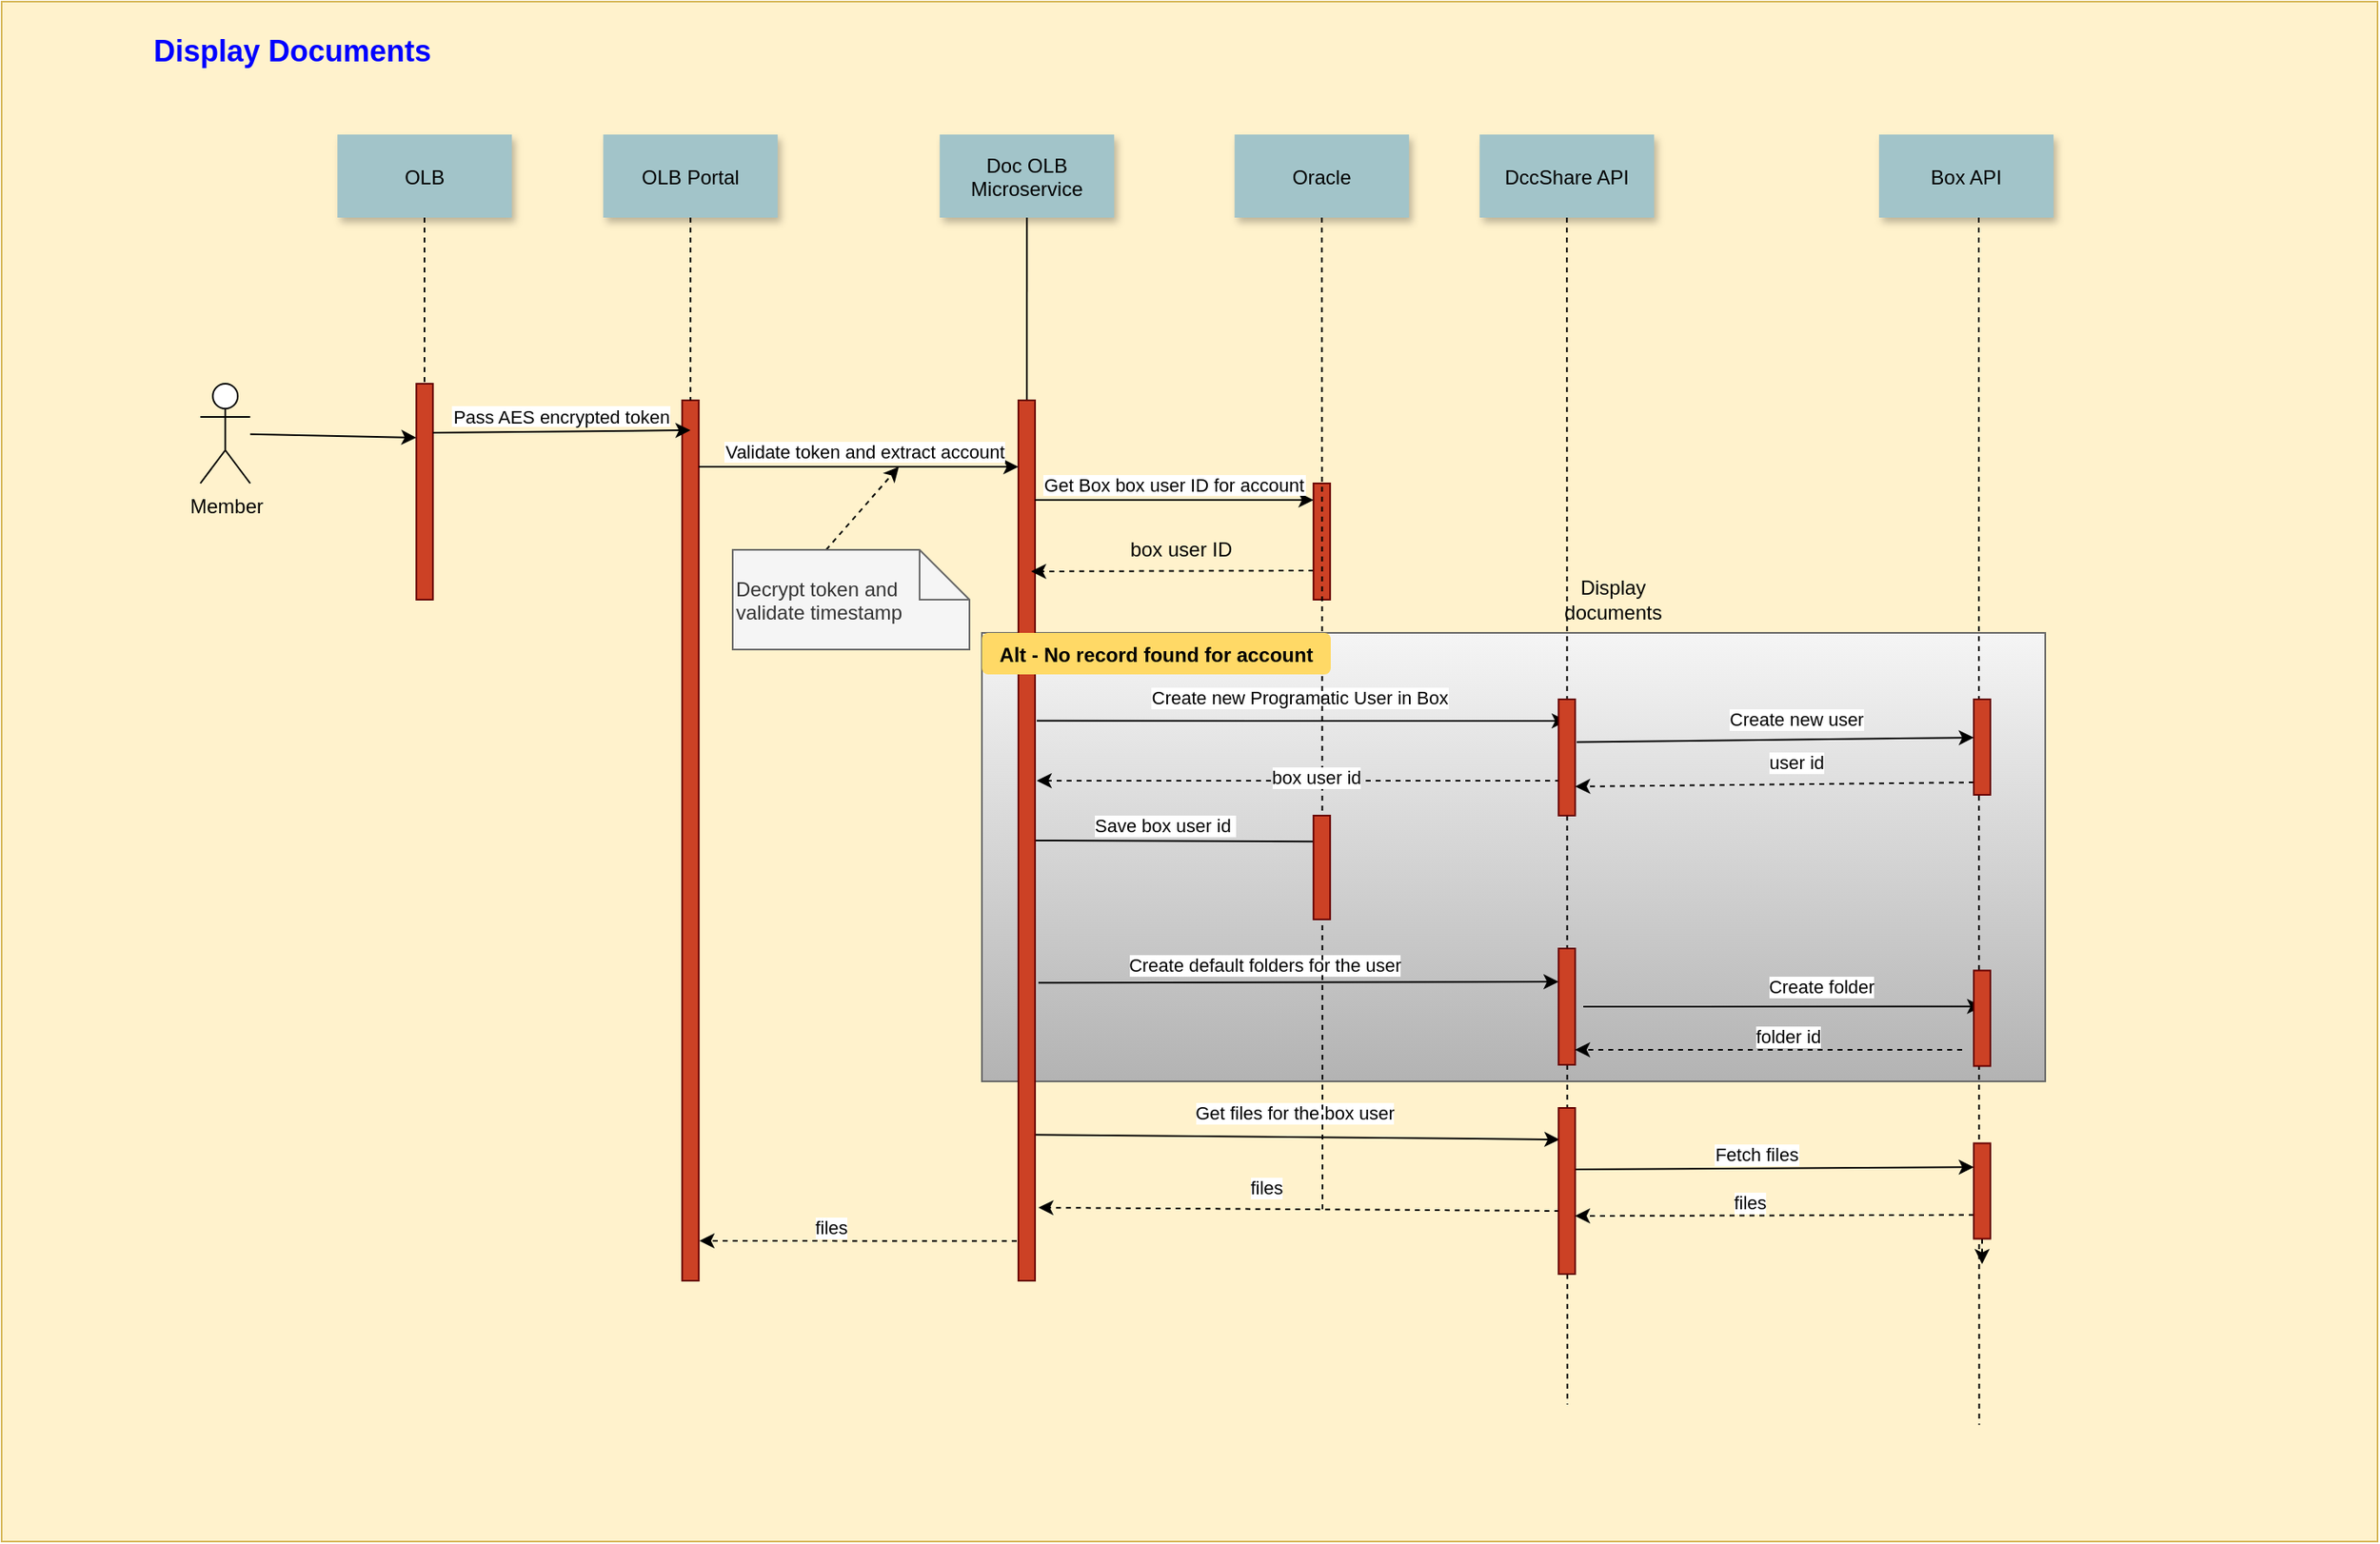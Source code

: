 <mxfile version="14.8.6" type="github">
  <diagram name="Page-1" id="9361dd3d-8414-5efd-6122-117bd74ce7a7">
    <mxGraphModel dx="2302" dy="1451" grid="1" gridSize="10" guides="1" tooltips="1" connect="1" arrows="1" fold="1" page="0" pageScale="1.5" pageWidth="826" pageHeight="1169" background="none" math="0" shadow="0">
      <root>
        <mxCell id="0" />
        <mxCell id="1" parent="0" />
        <mxCell id="ZlclU6Kbj0dhRMgfB4OW-142" value="" style="rounded=0;whiteSpace=wrap;html=1;glass=0;sketch=0;strokeColor=#d6b656;fillColor=#fff2cc;" vertex="1" parent="1">
          <mxGeometry x="-70" y="-270" width="1430" height="927" as="geometry" />
        </mxCell>
        <mxCell id="ZlclU6Kbj0dhRMgfB4OW-124" value="" style="rounded=0;whiteSpace=wrap;html=1;glass=0;sketch=0;fillColor=#f5f5f5;strokeColor=#666666;gradientColor=#b3b3b3;" vertex="1" parent="1">
          <mxGeometry x="520" y="110" width="640" height="270" as="geometry" />
        </mxCell>
        <mxCell id="2" value="" style="fillColor=#CC4125;strokeColor=#660000" parent="1" vertex="1">
          <mxGeometry x="179.6" y="-40" width="10" height="130" as="geometry" />
        </mxCell>
        <mxCell id="4" value="OLB" style="shadow=1;fillColor=#A2C4C9;strokeColor=none" parent="1" vertex="1">
          <mxGeometry x="132.1" y="-190" width="105" height="50" as="geometry" />
        </mxCell>
        <mxCell id="6" value="" style="fillColor=#CC4125;strokeColor=#660000" parent="1" vertex="1">
          <mxGeometry x="339.6" y="-30" width="10" height="530" as="geometry" />
        </mxCell>
        <mxCell id="7" value="OLB Portal" style="shadow=1;fillColor=#A2C4C9;strokeColor=none" parent="1" vertex="1">
          <mxGeometry x="292.1" y="-190" width="105" height="50" as="geometry" />
        </mxCell>
        <mxCell id="8" value="" style="edgeStyle=none;endArrow=none;dashed=1" parent="1" source="7" target="6" edge="1">
          <mxGeometry x="251.935" y="-25" width="100" height="100" as="geometry">
            <mxPoint x="326.859" y="-80" as="sourcePoint" />
            <mxPoint x="327.176" y="-25" as="targetPoint" />
          </mxGeometry>
        </mxCell>
        <mxCell id="9" value="Pass AES encrypted token" style="edgeStyle=none;verticalLabelPosition=top;verticalAlign=bottom;" parent="1" edge="1">
          <mxGeometry x="199.6" y="-98" width="100" height="100" as="geometry">
            <mxPoint x="189.6" y="-10.5" as="sourcePoint" />
            <mxPoint x="344.6" y="-12" as="targetPoint" />
          </mxGeometry>
        </mxCell>
        <mxCell id="15" value="Doc OLB &#xa;Microservice" style="shadow=1;fillColor=#A2C4C9;strokeColor=none" parent="1" vertex="1">
          <mxGeometry x="494.604" y="-190.0" width="105" height="50" as="geometry" />
        </mxCell>
        <mxCell id="16" value="" style="edgeStyle=none;endArrow=none" parent="1" source="15" target="17" edge="1">
          <mxGeometry x="416.643" y="80" width="100" height="100" as="geometry">
            <mxPoint x="494.143" y="30.0" as="sourcePoint" />
            <mxPoint x="494.143" y="50.0" as="targetPoint" />
          </mxGeometry>
        </mxCell>
        <mxCell id="ZlclU6Kbj0dhRMgfB4OW-116" style="edgeStyle=none;rounded=0;orthogonalLoop=1;jettySize=auto;html=1;entryX=0.05;entryY=0.19;entryDx=0;entryDy=0;entryPerimeter=0;exitX=0.904;exitY=0.788;exitDx=0;exitDy=0;exitPerimeter=0;" edge="1" parent="1" target="26">
          <mxGeometry relative="1" as="geometry">
            <mxPoint x="551" y="412.12" as="sourcePoint" />
          </mxGeometry>
        </mxCell>
        <mxCell id="ZlclU6Kbj0dhRMgfB4OW-117" value="Get files for the box user" style="edgeLabel;html=1;align=center;verticalAlign=middle;resizable=0;points=[];" vertex="1" connectable="0" parent="ZlclU6Kbj0dhRMgfB4OW-116">
          <mxGeometry x="-0.354" y="4" relative="1" as="geometry">
            <mxPoint x="54" y="-10" as="offset" />
          </mxGeometry>
        </mxCell>
        <mxCell id="ZlclU6Kbj0dhRMgfB4OW-120" style="edgeStyle=none;rounded=0;orthogonalLoop=1;jettySize=auto;html=1;dashed=1;exitX=0.5;exitY=0.955;exitDx=0;exitDy=0;exitPerimeter=0;" edge="1" parent="1" source="17">
          <mxGeometry relative="1" as="geometry">
            <mxPoint x="350" y="476" as="targetPoint" />
          </mxGeometry>
        </mxCell>
        <mxCell id="ZlclU6Kbj0dhRMgfB4OW-141" value="files" style="edgeLabel;html=1;align=center;verticalAlign=middle;resizable=0;points=[];" vertex="1" connectable="0" parent="ZlclU6Kbj0dhRMgfB4OW-120">
          <mxGeometry x="0.313" y="-1" relative="1" as="geometry">
            <mxPoint x="11" y="-7" as="offset" />
          </mxGeometry>
        </mxCell>
        <mxCell id="ZlclU6Kbj0dhRMgfB4OW-132" style="rounded=0;orthogonalLoop=1;jettySize=auto;html=1;exitX=1.104;exitY=0.364;exitDx=0;exitDy=0;exitPerimeter=0;" edge="1" parent="1" source="17">
          <mxGeometry relative="1" as="geometry">
            <mxPoint x="872" y="163" as="targetPoint" />
          </mxGeometry>
        </mxCell>
        <mxCell id="ZlclU6Kbj0dhRMgfB4OW-133" value="Create new Programatic User in Box" style="edgeLabel;html=1;align=center;verticalAlign=middle;resizable=0;points=[];" vertex="1" connectable="0" parent="ZlclU6Kbj0dhRMgfB4OW-132">
          <mxGeometry x="-0.283" relative="1" as="geometry">
            <mxPoint x="43" y="-14" as="offset" />
          </mxGeometry>
        </mxCell>
        <mxCell id="ZlclU6Kbj0dhRMgfB4OW-139" style="edgeStyle=none;rounded=0;orthogonalLoop=1;jettySize=auto;html=1;entryX=0;entryY=0.5;entryDx=0;entryDy=0;exitX=1.204;exitY=0.553;exitDx=0;exitDy=0;exitPerimeter=0;" edge="1" parent="1">
          <mxGeometry relative="1" as="geometry">
            <mxPoint x="554" y="320.59" as="sourcePoint" />
            <mxPoint x="867.1" y="320" as="targetPoint" />
          </mxGeometry>
        </mxCell>
        <mxCell id="ZlclU6Kbj0dhRMgfB4OW-140" value="Create default folders for the user" style="edgeLabel;html=1;align=center;verticalAlign=middle;resizable=0;points=[];" vertex="1" connectable="0" parent="ZlclU6Kbj0dhRMgfB4OW-139">
          <mxGeometry x="-0.253" y="1" relative="1" as="geometry">
            <mxPoint x="19" y="-10" as="offset" />
          </mxGeometry>
        </mxCell>
        <mxCell id="ZlclU6Kbj0dhRMgfB4OW-155" style="edgeStyle=none;rounded=0;orthogonalLoop=1;jettySize=auto;html=1;entryX=1;entryY=0.25;entryDx=0;entryDy=0;" edge="1" parent="1" source="17" target="ZlclU6Kbj0dhRMgfB4OW-154">
          <mxGeometry relative="1" as="geometry" />
        </mxCell>
        <mxCell id="ZlclU6Kbj0dhRMgfB4OW-156" value="Save box user id&amp;nbsp;" style="edgeLabel;html=1;align=center;verticalAlign=middle;resizable=0;points=[];" vertex="1" connectable="0" parent="ZlclU6Kbj0dhRMgfB4OW-155">
          <mxGeometry x="0.374" relative="1" as="geometry">
            <mxPoint x="-44" y="-10" as="offset" />
          </mxGeometry>
        </mxCell>
        <mxCell id="17" value="" style="fillColor=#CC4125;strokeColor=#660000" parent="1" vertex="1">
          <mxGeometry x="541.96" y="-30" width="10" height="530" as="geometry" />
        </mxCell>
        <mxCell id="19" value="Validate token and extract account" style="edgeStyle=elbowEdgeStyle;elbow=vertical;verticalLabelPosition=top;verticalAlign=bottom" parent="1" source="6" target="17" edge="1">
          <mxGeometry x="-20.4" y="-190" width="100" height="100" as="geometry">
            <mxPoint x="329.6" y="200" as="sourcePoint" />
            <mxPoint x="429.6" y="100" as="targetPoint" />
            <Array as="points">
              <mxPoint x="410.6" y="10" />
            </Array>
            <mxPoint x="4" as="offset" />
          </mxGeometry>
        </mxCell>
        <mxCell id="ZlclU6Kbj0dhRMgfB4OW-113" style="edgeStyle=none;rounded=0;orthogonalLoop=1;jettySize=auto;html=1;dashed=1;exitX=0;exitY=0.75;exitDx=0;exitDy=0;" edge="1" parent="1" source="21">
          <mxGeometry relative="1" as="geometry">
            <mxPoint x="549.6" y="73" as="targetPoint" />
          </mxGeometry>
        </mxCell>
        <mxCell id="21" value="" style="fillColor=#CC4125;strokeColor=#660000" parent="1" vertex="1">
          <mxGeometry x="719.6" y="20" width="10" height="70" as="geometry" />
        </mxCell>
        <mxCell id="22" value="Oracle" style="shadow=1;fillColor=#A2C4C9;strokeColor=none" parent="1" vertex="1">
          <mxGeometry x="672.1" y="-190" width="105" height="50" as="geometry" />
        </mxCell>
        <mxCell id="23" value="" style="edgeStyle=none;endArrow=none;dashed=1" parent="1" source="22" edge="1">
          <mxGeometry x="594.088" y="-15.0" width="100" height="100" as="geometry">
            <mxPoint x="654.253" y="-80" as="sourcePoint" />
            <mxPoint x="725" y="460" as="targetPoint" />
          </mxGeometry>
        </mxCell>
        <mxCell id="24" value="DccShare API" style="shadow=1;fillColor=#A2C4C9;strokeColor=none" parent="1" vertex="1">
          <mxGeometry x="819.6" y="-190" width="105" height="50" as="geometry" />
        </mxCell>
        <mxCell id="25" value="" style="edgeStyle=none;endArrow=none;dashed=1;entryX=0.659;entryY=0.911;entryDx=0;entryDy=0;entryPerimeter=0;" parent="1" source="24" target="ZlclU6Kbj0dhRMgfB4OW-142" edge="1">
          <mxGeometry x="706.935" y="-25" width="100" height="100" as="geometry">
            <mxPoint x="781.859" y="-80" as="sourcePoint" />
            <mxPoint x="782.176" y="-25" as="targetPoint" />
          </mxGeometry>
        </mxCell>
        <mxCell id="ZlclU6Kbj0dhRMgfB4OW-118" style="edgeStyle=none;rounded=0;orthogonalLoop=1;jettySize=auto;html=1;exitX=0.05;exitY=0.62;exitDx=0;exitDy=0;exitPerimeter=0;dashed=1;" edge="1" parent="1" source="26">
          <mxGeometry relative="1" as="geometry">
            <mxPoint x="554" y="456" as="targetPoint" />
          </mxGeometry>
        </mxCell>
        <mxCell id="ZlclU6Kbj0dhRMgfB4OW-119" value="files" style="edgeLabel;html=1;align=center;verticalAlign=middle;resizable=0;points=[];" vertex="1" connectable="0" parent="ZlclU6Kbj0dhRMgfB4OW-118">
          <mxGeometry x="0.266" y="2" relative="1" as="geometry">
            <mxPoint x="22" y="-15" as="offset" />
          </mxGeometry>
        </mxCell>
        <mxCell id="ZlclU6Kbj0dhRMgfB4OW-171" style="edgeStyle=none;rounded=0;orthogonalLoop=1;jettySize=auto;html=1;entryX=0;entryY=0.25;entryDx=0;entryDy=0;exitX=0.89;exitY=0.37;exitDx=0;exitDy=0;exitPerimeter=0;" edge="1" parent="1" source="26" target="ZlclU6Kbj0dhRMgfB4OW-164">
          <mxGeometry relative="1" as="geometry">
            <Array as="points" />
          </mxGeometry>
        </mxCell>
        <mxCell id="ZlclU6Kbj0dhRMgfB4OW-174" value="Fetch files" style="edgeLabel;html=1;align=center;verticalAlign=middle;resizable=0;points=[];" vertex="1" connectable="0" parent="ZlclU6Kbj0dhRMgfB4OW-171">
          <mxGeometry x="-0.087" y="1" relative="1" as="geometry">
            <mxPoint y="-8" as="offset" />
          </mxGeometry>
        </mxCell>
        <mxCell id="26" value="" style="fillColor=#CC4125;strokeColor=#660000" parent="1" vertex="1">
          <mxGeometry x="867.1" y="396" width="10" height="100" as="geometry" />
        </mxCell>
        <mxCell id="27" value="Get Box box user ID for account" style="edgeStyle=elbowEdgeStyle;elbow=vertical;verticalLabelPosition=top;verticalAlign=bottom" parent="1" source="17" target="21" edge="1">
          <mxGeometry x="519.6" y="80" width="100" height="100" as="geometry">
            <mxPoint x="519.6" y="180" as="sourcePoint" />
            <mxPoint x="619.6" y="80" as="targetPoint" />
            <Array as="points">
              <mxPoint x="639.6" y="30" />
            </Array>
          </mxGeometry>
        </mxCell>
        <mxCell id="33" value="" style="edgeStyle=elbowEdgeStyle;elbow=horizontal;endArrow=none;dashed=1" parent="1" source="4" target="2" edge="1">
          <mxGeometry x="209.6" y="120" width="100" height="100" as="geometry">
            <mxPoint x="209.6" y="220" as="sourcePoint" />
            <mxPoint x="309.6" y="120" as="targetPoint" />
          </mxGeometry>
        </mxCell>
        <mxCell id="ZlclU6Kbj0dhRMgfB4OW-101" style="rounded=0;orthogonalLoop=1;jettySize=auto;html=1;exitX=0;exitY=0;exitDx=56.25;exitDy=0;exitPerimeter=0;dashed=1;" edge="1" parent="1" source="40">
          <mxGeometry relative="1" as="geometry">
            <mxPoint x="470" y="10" as="targetPoint" />
          </mxGeometry>
        </mxCell>
        <mxCell id="40" value="Decrypt token and &#xa;validate timestamp" style="shape=note;align=left;strokeColor=#666666;fillColor=#f5f5f5;fontColor=#333333;" parent="1" vertex="1">
          <mxGeometry x="370" y="60" width="142.5" height="60" as="geometry" />
        </mxCell>
        <mxCell id="75" value="Alt - No record found for account" style="rounded=1;fontStyle=1;fillColor=#FFD966;strokeColor=none" parent="1" vertex="1">
          <mxGeometry x="520" y="110" width="210" height="25" as="geometry" />
        </mxCell>
        <mxCell id="ZlclU6Kbj0dhRMgfB4OW-145" style="edgeStyle=none;rounded=0;orthogonalLoop=1;jettySize=auto;html=1;entryX=0;entryY=0.25;entryDx=0;entryDy=0;" edge="1" parent="1" source="ZlclU6Kbj0dhRMgfB4OW-89" target="2">
          <mxGeometry relative="1" as="geometry" />
        </mxCell>
        <mxCell id="ZlclU6Kbj0dhRMgfB4OW-89" value="Member" style="shape=umlActor;verticalLabelPosition=bottom;verticalAlign=top;html=1;outlineConnect=0;" vertex="1" parent="1">
          <mxGeometry x="49.6" y="-40" width="30" height="60" as="geometry" />
        </mxCell>
        <mxCell id="ZlclU6Kbj0dhRMgfB4OW-115" value="box user ID" style="text;html=1;strokeColor=none;fillColor=none;align=center;verticalAlign=middle;whiteSpace=wrap;rounded=0;" vertex="1" parent="1">
          <mxGeometry x="599.6" y="50" width="80.4" height="20" as="geometry" />
        </mxCell>
        <mxCell id="ZlclU6Kbj0dhRMgfB4OW-135" style="edgeStyle=none;rounded=0;orthogonalLoop=1;jettySize=auto;html=1;dashed=1;" edge="1" parent="1">
          <mxGeometry relative="1" as="geometry">
            <mxPoint x="868" y="199" as="sourcePoint" />
            <mxPoint x="553" y="199" as="targetPoint" />
          </mxGeometry>
        </mxCell>
        <mxCell id="ZlclU6Kbj0dhRMgfB4OW-136" value="box user id" style="edgeLabel;html=1;align=center;verticalAlign=middle;resizable=0;points=[];" vertex="1" connectable="0" parent="ZlclU6Kbj0dhRMgfB4OW-135">
          <mxGeometry x="-0.064" y="-2" relative="1" as="geometry">
            <mxPoint as="offset" />
          </mxGeometry>
        </mxCell>
        <mxCell id="ZlclU6Kbj0dhRMgfB4OW-159" style="edgeStyle=none;rounded=0;orthogonalLoop=1;jettySize=auto;html=1;entryX=0;entryY=0.4;entryDx=0;entryDy=0;exitX=1.09;exitY=0.368;exitDx=0;exitDy=0;exitPerimeter=0;entryPerimeter=0;" edge="1" parent="1" source="ZlclU6Kbj0dhRMgfB4OW-127" target="ZlclU6Kbj0dhRMgfB4OW-158">
          <mxGeometry relative="1" as="geometry" />
        </mxCell>
        <mxCell id="ZlclU6Kbj0dhRMgfB4OW-161" value="Create new user" style="edgeLabel;html=1;align=center;verticalAlign=middle;resizable=0;points=[];" vertex="1" connectable="0" parent="ZlclU6Kbj0dhRMgfB4OW-159">
          <mxGeometry x="-0.163" y="-1" relative="1" as="geometry">
            <mxPoint x="32" y="-14" as="offset" />
          </mxGeometry>
        </mxCell>
        <mxCell id="ZlclU6Kbj0dhRMgfB4OW-127" value="" style="fillColor=#CC4125;strokeColor=#660000" vertex="1" parent="1">
          <mxGeometry x="867.1" y="150" width="10" height="70" as="geometry" />
        </mxCell>
        <mxCell id="ZlclU6Kbj0dhRMgfB4OW-165" style="edgeStyle=none;rounded=0;orthogonalLoop=1;jettySize=auto;html=1;entryX=0.5;entryY=0.376;entryDx=0;entryDy=0;entryPerimeter=0;" edge="1" parent="1" target="ZlclU6Kbj0dhRMgfB4OW-163">
          <mxGeometry relative="1" as="geometry">
            <mxPoint x="882" y="335" as="sourcePoint" />
          </mxGeometry>
        </mxCell>
        <mxCell id="ZlclU6Kbj0dhRMgfB4OW-166" value="Create folder" style="edgeLabel;html=1;align=center;verticalAlign=middle;resizable=0;points=[];" vertex="1" connectable="0" parent="ZlclU6Kbj0dhRMgfB4OW-165">
          <mxGeometry x="0.308" relative="1" as="geometry">
            <mxPoint x="-14" y="-12" as="offset" />
          </mxGeometry>
        </mxCell>
        <mxCell id="ZlclU6Kbj0dhRMgfB4OW-137" value="" style="fillColor=#CC4125;strokeColor=#660000" vertex="1" parent="1">
          <mxGeometry x="867.1" y="300" width="10" height="70" as="geometry" />
        </mxCell>
        <mxCell id="ZlclU6Kbj0dhRMgfB4OW-148" value="Display documents" style="text;html=1;strokeColor=none;fillColor=none;align=center;verticalAlign=middle;whiteSpace=wrap;rounded=0;glass=0;sketch=0;" vertex="1" parent="1">
          <mxGeometry x="880" y="80" width="40" height="20" as="geometry" />
        </mxCell>
        <mxCell id="ZlclU6Kbj0dhRMgfB4OW-150" value="&lt;h2&gt;&lt;font style=&quot;font-size: 18px&quot; color=&quot;#0000ff&quot;&gt;Display Documents&lt;/font&gt;&lt;/h2&gt;" style="text;html=1;strokeColor=none;fillColor=none;align=center;verticalAlign=middle;whiteSpace=wrap;rounded=0;glass=0;sketch=0;" vertex="1" parent="1">
          <mxGeometry y="-260" width="210" height="40" as="geometry" />
        </mxCell>
        <mxCell id="ZlclU6Kbj0dhRMgfB4OW-151" value="Box API" style="shadow=1;fillColor=#A2C4C9;strokeColor=none" vertex="1" parent="1">
          <mxGeometry x="1060" y="-190" width="105" height="50" as="geometry" />
        </mxCell>
        <mxCell id="ZlclU6Kbj0dhRMgfB4OW-154" value="" style="fillColor=#CC4125;strokeColor=#660000" vertex="1" parent="1">
          <mxGeometry x="719.6" y="220" width="10" height="62.5" as="geometry" />
        </mxCell>
        <mxCell id="ZlclU6Kbj0dhRMgfB4OW-157" value="" style="edgeStyle=none;endArrow=none;dashed=1;entryX=0.659;entryY=0.911;entryDx=0;entryDy=0;entryPerimeter=0;" edge="1" parent="1">
          <mxGeometry x="954.825" y="-25" width="100" height="100" as="geometry">
            <mxPoint x="1119.999" y="-140" as="sourcePoint" />
            <mxPoint x="1120.26" y="586.69" as="targetPoint" />
          </mxGeometry>
        </mxCell>
        <mxCell id="ZlclU6Kbj0dhRMgfB4OW-160" style="edgeStyle=none;rounded=0;orthogonalLoop=1;jettySize=auto;html=1;entryX=1;entryY=0.75;entryDx=0;entryDy=0;dashed=1;exitX=0;exitY=0.87;exitDx=0;exitDy=0;exitPerimeter=0;" edge="1" parent="1" source="ZlclU6Kbj0dhRMgfB4OW-158" target="ZlclU6Kbj0dhRMgfB4OW-127">
          <mxGeometry relative="1" as="geometry" />
        </mxCell>
        <mxCell id="ZlclU6Kbj0dhRMgfB4OW-162" value="user id" style="edgeLabel;html=1;align=center;verticalAlign=middle;resizable=0;points=[];" vertex="1" connectable="0" parent="ZlclU6Kbj0dhRMgfB4OW-160">
          <mxGeometry x="-0.225" y="1" relative="1" as="geometry">
            <mxPoint x="-14" y="-14" as="offset" />
          </mxGeometry>
        </mxCell>
        <mxCell id="ZlclU6Kbj0dhRMgfB4OW-158" value="" style="fillColor=#CC4125;strokeColor=#660000" vertex="1" parent="1">
          <mxGeometry x="1117" y="150" width="10" height="57.5" as="geometry" />
        </mxCell>
        <mxCell id="ZlclU6Kbj0dhRMgfB4OW-169" style="edgeStyle=none;rounded=0;orthogonalLoop=1;jettySize=auto;html=1;entryX=0.99;entryY=0.871;entryDx=0;entryDy=0;dashed=1;entryPerimeter=0;" edge="1" parent="1" target="ZlclU6Kbj0dhRMgfB4OW-137">
          <mxGeometry relative="1" as="geometry">
            <mxPoint x="1110" y="361" as="sourcePoint" />
          </mxGeometry>
        </mxCell>
        <mxCell id="ZlclU6Kbj0dhRMgfB4OW-170" value="folder id" style="edgeLabel;html=1;align=center;verticalAlign=middle;resizable=0;points=[];" vertex="1" connectable="0" parent="ZlclU6Kbj0dhRMgfB4OW-169">
          <mxGeometry x="-0.459" y="-3" relative="1" as="geometry">
            <mxPoint x="-42" y="-5" as="offset" />
          </mxGeometry>
        </mxCell>
        <mxCell id="ZlclU6Kbj0dhRMgfB4OW-163" value="" style="fillColor=#CC4125;strokeColor=#660000" vertex="1" parent="1">
          <mxGeometry x="1117" y="313.25" width="10" height="57.5" as="geometry" />
        </mxCell>
        <mxCell id="ZlclU6Kbj0dhRMgfB4OW-172" style="edgeStyle=none;rounded=0;orthogonalLoop=1;jettySize=auto;html=1;exitX=0;exitY=0.75;exitDx=0;exitDy=0;entryX=0.99;entryY=0.65;entryDx=0;entryDy=0;dashed=1;entryPerimeter=0;" edge="1" parent="1" source="ZlclU6Kbj0dhRMgfB4OW-164" target="26">
          <mxGeometry relative="1" as="geometry" />
        </mxCell>
        <mxCell id="ZlclU6Kbj0dhRMgfB4OW-175" value="files" style="edgeLabel;html=1;align=center;verticalAlign=middle;resizable=0;points=[];" vertex="1" connectable="0" parent="ZlclU6Kbj0dhRMgfB4OW-172">
          <mxGeometry x="0.125" y="-3" relative="1" as="geometry">
            <mxPoint y="-5" as="offset" />
          </mxGeometry>
        </mxCell>
        <mxCell id="ZlclU6Kbj0dhRMgfB4OW-173" style="edgeStyle=none;rounded=0;orthogonalLoop=1;jettySize=auto;html=1;exitX=0.5;exitY=1;exitDx=0;exitDy=0;dashed=1;" edge="1" parent="1" source="ZlclU6Kbj0dhRMgfB4OW-164">
          <mxGeometry relative="1" as="geometry">
            <mxPoint x="1122" y="490" as="targetPoint" />
          </mxGeometry>
        </mxCell>
        <mxCell id="ZlclU6Kbj0dhRMgfB4OW-164" value="" style="fillColor=#CC4125;strokeColor=#660000" vertex="1" parent="1">
          <mxGeometry x="1117" y="417.25" width="10" height="57.5" as="geometry" />
        </mxCell>
      </root>
    </mxGraphModel>
  </diagram>
</mxfile>
